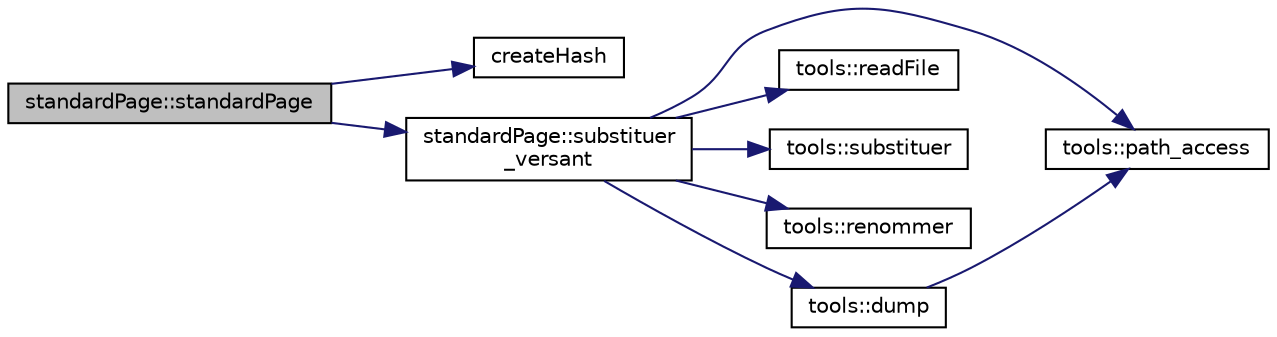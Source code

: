digraph "standardPage::standardPage"
{
 // INTERACTIVE_SVG=YES
  edge [fontname="Helvetica",fontsize="10",labelfontname="Helvetica",labelfontsize="10"];
  node [fontname="Helvetica",fontsize="10",shape=record];
  rankdir="LR";
  Node0 [label="standardPage::standardPage",height=0.2,width=0.4,color="black", fillcolor="grey75", style="filled", fontcolor="black"];
  Node0 -> Node1 [color="midnightblue",fontsize="10",style="solid",fontname="Helvetica"];
  Node1 [label="createHash",height=0.2,width=0.4,color="black", fillcolor="white", style="filled",URL="$templates_8h.html#af9e9a83f3128fefbef4968186ae6aa6b",tooltip="Crée une table de hachage entre deux listes de même longueur. "];
  Node0 -> Node2 [color="midnightblue",fontsize="10",style="solid",fontname="Helvetica"];
  Node2 [label="standardPage::substituer\l_versant",height=0.2,width=0.4,color="black", fillcolor="white", style="filled",URL="$classstandard_page.html#abb37a1fff677f91ad2418b07593aa40d"];
  Node2 -> Node3 [color="midnightblue",fontsize="10",style="solid",fontname="Helvetica"];
  Node3 [label="tools::path_access",height=0.2,width=0.4,color="black", fillcolor="white", style="filled",URL="$classtools.html#a89d2cd8ffcaed8423439c16d1ee59ab0",tooltip="Renvoie le chemin d&#39;un fichier ou d&#39;un répertoire du répertoire racine de la distribution (adjacent a..."];
  Node2 -> Node4 [color="midnightblue",fontsize="10",style="solid",fontname="Helvetica"];
  Node4 [label="tools::readFile",height=0.2,width=0.4,color="black", fillcolor="white", style="filled",URL="$classtools.html#af43fc30ac740fa0fa1d773afb2538c8c",tooltip="Liste un fichier entre deux lignes données et sur une largeur donnée. "];
  Node2 -> Node5 [color="midnightblue",fontsize="10",style="solid",fontname="Helvetica"];
  Node5 [label="tools::substituer",height=0.2,width=0.4,color="black", fillcolor="white", style="filled",URL="$classtools.html#a7cba03deaa6e1311c2d0e5fb9fdcfa5c",tooltip="Remplace des chaînes de caractères, lorsqu&#39;elles correspondent à une expression rationnelle, dans une chaîne de caractères donnée par une chaîne de caractères donnée. "];
  Node2 -> Node6 [color="midnightblue",fontsize="10",style="solid",fontname="Helvetica"];
  Node6 [label="tools::renommer",height=0.2,width=0.4,color="black", fillcolor="white", style="filled",URL="$classtools.html#a888a6211f6956005dba0132e1ee5fd92",tooltip="Renomme un fichier. "];
  Node2 -> Node7 [color="midnightblue",fontsize="10",style="solid",fontname="Helvetica"];
  Node7 [label="tools::dump",height=0.2,width=0.4,color="black", fillcolor="white", style="filled",URL="$classtools.html#a995219ca14bd1ddcb10cb2a3fffed5a5",tooltip="Créer un fichier temporaire temp dans le répertoire racine et le remplit avec une chaîone de caractèr..."];
  Node7 -> Node3 [color="midnightblue",fontsize="10",style="solid",fontname="Helvetica"];
}
